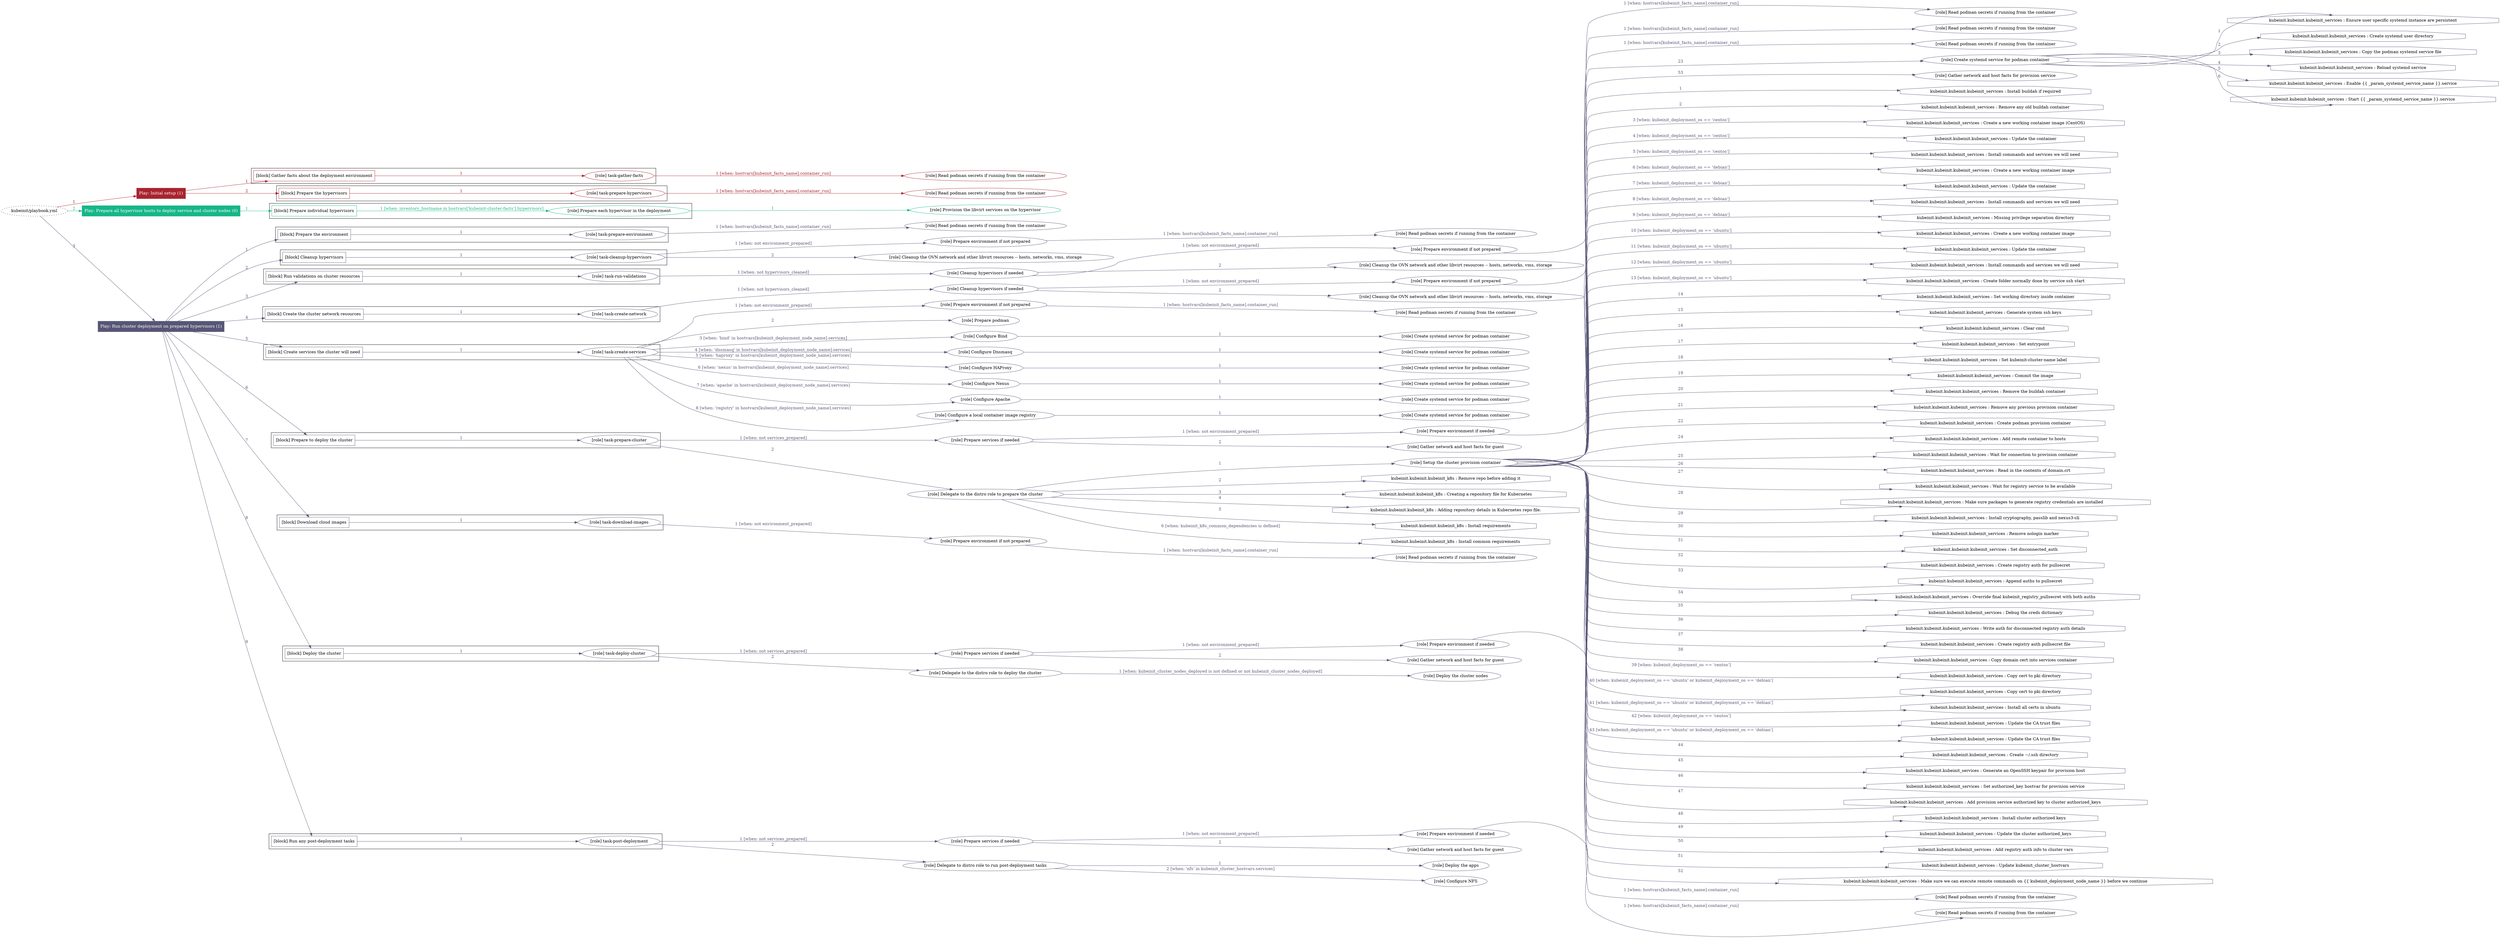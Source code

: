 digraph {
	graph [concentrate=true ordering=in rankdir=LR ratio=fill]
	edge [esep=5 sep=10]
	"kubeinit/playbook.yml" [id=root_node style=dotted]
	play_cd72dd1d [label="Play: Initial setup (1)" color="#a8242f" fontcolor="#ffffff" id=play_cd72dd1d shape=box style=filled tooltip=localhost]
	"kubeinit/playbook.yml" -> play_cd72dd1d [label="1 " color="#a8242f" fontcolor="#a8242f" id=edge_e5494b4c labeltooltip="1 " tooltip="1 "]
	subgraph "Read podman secrets if running from the container" {
		role_4c863072 [label="[role] Read podman secrets if running from the container" color="#a8242f" id=role_4c863072 tooltip="Read podman secrets if running from the container"]
	}
	subgraph "task-gather-facts" {
		role_996cd3c1 [label="[role] task-gather-facts" color="#a8242f" id=role_996cd3c1 tooltip="task-gather-facts"]
		role_996cd3c1 -> role_4c863072 [label="1 [when: hostvars[kubeinit_facts_name].container_run]" color="#a8242f" fontcolor="#a8242f" id=edge_4c3a2a74 labeltooltip="1 [when: hostvars[kubeinit_facts_name].container_run]" tooltip="1 [when: hostvars[kubeinit_facts_name].container_run]"]
	}
	subgraph "Read podman secrets if running from the container" {
		role_df6a55a6 [label="[role] Read podman secrets if running from the container" color="#a8242f" id=role_df6a55a6 tooltip="Read podman secrets if running from the container"]
	}
	subgraph "task-prepare-hypervisors" {
		role_aa57c25c [label="[role] task-prepare-hypervisors" color="#a8242f" id=role_aa57c25c tooltip="task-prepare-hypervisors"]
		role_aa57c25c -> role_df6a55a6 [label="1 [when: hostvars[kubeinit_facts_name].container_run]" color="#a8242f" fontcolor="#a8242f" id=edge_1b8b46d5 labeltooltip="1 [when: hostvars[kubeinit_facts_name].container_run]" tooltip="1 [when: hostvars[kubeinit_facts_name].container_run]"]
	}
	subgraph "Play: Initial setup (1)" {
		play_cd72dd1d -> block_5d47b219 [label=1 color="#a8242f" fontcolor="#a8242f" id=edge_23fa756b labeltooltip=1 tooltip=1]
		subgraph cluster_block_5d47b219 {
			block_5d47b219 [label="[block] Gather facts about the deployment environment" color="#a8242f" id=block_5d47b219 labeltooltip="Gather facts about the deployment environment" shape=box tooltip="Gather facts about the deployment environment"]
			block_5d47b219 -> role_996cd3c1 [label="1 " color="#a8242f" fontcolor="#a8242f" id=edge_129ba6f7 labeltooltip="1 " tooltip="1 "]
		}
		play_cd72dd1d -> block_2583bb77 [label=2 color="#a8242f" fontcolor="#a8242f" id=edge_6d9fb2d3 labeltooltip=2 tooltip=2]
		subgraph cluster_block_2583bb77 {
			block_2583bb77 [label="[block] Prepare the hypervisors" color="#a8242f" id=block_2583bb77 labeltooltip="Prepare the hypervisors" shape=box tooltip="Prepare the hypervisors"]
			block_2583bb77 -> role_aa57c25c [label="1 " color="#a8242f" fontcolor="#a8242f" id=edge_402207d4 labeltooltip="1 " tooltip="1 "]
		}
	}
	play_feddc369 [label="Play: Prepare all hypervisor hosts to deploy service and cluster nodes (0)" color="#16b688" fontcolor="#ffffff" id=play_feddc369 shape=box style=filled tooltip="Play: Prepare all hypervisor hosts to deploy service and cluster nodes (0)"]
	"kubeinit/playbook.yml" -> play_feddc369 [label="2 " color="#16b688" fontcolor="#16b688" id=edge_90c556c8 labeltooltip="2 " tooltip="2 "]
	subgraph "Provision the libvirt services on the hypervisor" {
		role_76df6952 [label="[role] Provision the libvirt services on the hypervisor" color="#16b688" id=role_76df6952 tooltip="Provision the libvirt services on the hypervisor"]
	}
	subgraph "Prepare each hypervisor in the deployment" {
		role_e875c70d [label="[role] Prepare each hypervisor in the deployment" color="#16b688" id=role_e875c70d tooltip="Prepare each hypervisor in the deployment"]
		role_e875c70d -> role_76df6952 [label="1 " color="#16b688" fontcolor="#16b688" id=edge_b70e9249 labeltooltip="1 " tooltip="1 "]
	}
	subgraph "Play: Prepare all hypervisor hosts to deploy service and cluster nodes (0)" {
		play_feddc369 -> block_c9def1d1 [label=1 color="#16b688" fontcolor="#16b688" id=edge_898e855c labeltooltip=1 tooltip=1]
		subgraph cluster_block_c9def1d1 {
			block_c9def1d1 [label="[block] Prepare individual hypervisors" color="#16b688" id=block_c9def1d1 labeltooltip="Prepare individual hypervisors" shape=box tooltip="Prepare individual hypervisors"]
			block_c9def1d1 -> role_e875c70d [label="1 [when: inventory_hostname in hostvars['kubeinit-cluster-facts'].hypervisors]" color="#16b688" fontcolor="#16b688" id=edge_5705e38c labeltooltip="1 [when: inventory_hostname in hostvars['kubeinit-cluster-facts'].hypervisors]" tooltip="1 [when: inventory_hostname in hostvars['kubeinit-cluster-facts'].hypervisors]"]
		}
	}
	play_e5cd2549 [label="Play: Run cluster deployment on prepared hypervisors (1)" color="#585676" fontcolor="#ffffff" id=play_e5cd2549 shape=box style=filled tooltip=localhost]
	"kubeinit/playbook.yml" -> play_e5cd2549 [label="3 " color="#585676" fontcolor="#585676" id=edge_40b9675b labeltooltip="3 " tooltip="3 "]
	subgraph "Read podman secrets if running from the container" {
		role_09ffed68 [label="[role] Read podman secrets if running from the container" color="#585676" id=role_09ffed68 tooltip="Read podman secrets if running from the container"]
	}
	subgraph "task-prepare-environment" {
		role_1dac5af7 [label="[role] task-prepare-environment" color="#585676" id=role_1dac5af7 tooltip="task-prepare-environment"]
		role_1dac5af7 -> role_09ffed68 [label="1 [when: hostvars[kubeinit_facts_name].container_run]" color="#585676" fontcolor="#585676" id=edge_00ee27f6 labeltooltip="1 [when: hostvars[kubeinit_facts_name].container_run]" tooltip="1 [when: hostvars[kubeinit_facts_name].container_run]"]
	}
	subgraph "Read podman secrets if running from the container" {
		role_e422db43 [label="[role] Read podman secrets if running from the container" color="#585676" id=role_e422db43 tooltip="Read podman secrets if running from the container"]
	}
	subgraph "Prepare environment if not prepared" {
		role_9ac5c891 [label="[role] Prepare environment if not prepared" color="#585676" id=role_9ac5c891 tooltip="Prepare environment if not prepared"]
		role_9ac5c891 -> role_e422db43 [label="1 [when: hostvars[kubeinit_facts_name].container_run]" color="#585676" fontcolor="#585676" id=edge_61288c1a labeltooltip="1 [when: hostvars[kubeinit_facts_name].container_run]" tooltip="1 [when: hostvars[kubeinit_facts_name].container_run]"]
	}
	subgraph "Cleanup the OVN network and other libvirt resources -- hosts, networks, vms, storage" {
		role_e82562cb [label="[role] Cleanup the OVN network and other libvirt resources -- hosts, networks, vms, storage" color="#585676" id=role_e82562cb tooltip="Cleanup the OVN network and other libvirt resources -- hosts, networks, vms, storage"]
	}
	subgraph "task-cleanup-hypervisors" {
		role_ae0a4874 [label="[role] task-cleanup-hypervisors" color="#585676" id=role_ae0a4874 tooltip="task-cleanup-hypervisors"]
		role_ae0a4874 -> role_9ac5c891 [label="1 [when: not environment_prepared]" color="#585676" fontcolor="#585676" id=edge_6000e327 labeltooltip="1 [when: not environment_prepared]" tooltip="1 [when: not environment_prepared]"]
		role_ae0a4874 -> role_e82562cb [label="2 " color="#585676" fontcolor="#585676" id=edge_14b9bda5 labeltooltip="2 " tooltip="2 "]
	}
	subgraph "Read podman secrets if running from the container" {
		role_38413271 [label="[role] Read podman secrets if running from the container" color="#585676" id=role_38413271 tooltip="Read podman secrets if running from the container"]
	}
	subgraph "Prepare environment if not prepared" {
		role_466ea123 [label="[role] Prepare environment if not prepared" color="#585676" id=role_466ea123 tooltip="Prepare environment if not prepared"]
		role_466ea123 -> role_38413271 [label="1 [when: hostvars[kubeinit_facts_name].container_run]" color="#585676" fontcolor="#585676" id=edge_a0779a1b labeltooltip="1 [when: hostvars[kubeinit_facts_name].container_run]" tooltip="1 [when: hostvars[kubeinit_facts_name].container_run]"]
	}
	subgraph "Cleanup the OVN network and other libvirt resources -- hosts, networks, vms, storage" {
		role_0356725d [label="[role] Cleanup the OVN network and other libvirt resources -- hosts, networks, vms, storage" color="#585676" id=role_0356725d tooltip="Cleanup the OVN network and other libvirt resources -- hosts, networks, vms, storage"]
	}
	subgraph "Cleanup hypervisors if needed" {
		role_9fa0a54f [label="[role] Cleanup hypervisors if needed" color="#585676" id=role_9fa0a54f tooltip="Cleanup hypervisors if needed"]
		role_9fa0a54f -> role_466ea123 [label="1 [when: not environment_prepared]" color="#585676" fontcolor="#585676" id=edge_c0a2416a labeltooltip="1 [when: not environment_prepared]" tooltip="1 [when: not environment_prepared]"]
		role_9fa0a54f -> role_0356725d [label="2 " color="#585676" fontcolor="#585676" id=edge_14e7b94d labeltooltip="2 " tooltip="2 "]
	}
	subgraph "task-run-validations" {
		role_3637f26f [label="[role] task-run-validations" color="#585676" id=role_3637f26f tooltip="task-run-validations"]
		role_3637f26f -> role_9fa0a54f [label="1 [when: not hypervisors_cleaned]" color="#585676" fontcolor="#585676" id=edge_800a7792 labeltooltip="1 [when: not hypervisors_cleaned]" tooltip="1 [when: not hypervisors_cleaned]"]
	}
	subgraph "Read podman secrets if running from the container" {
		role_0943946f [label="[role] Read podman secrets if running from the container" color="#585676" id=role_0943946f tooltip="Read podman secrets if running from the container"]
	}
	subgraph "Prepare environment if not prepared" {
		role_4c39bb1d [label="[role] Prepare environment if not prepared" color="#585676" id=role_4c39bb1d tooltip="Prepare environment if not prepared"]
		role_4c39bb1d -> role_0943946f [label="1 [when: hostvars[kubeinit_facts_name].container_run]" color="#585676" fontcolor="#585676" id=edge_c3d75216 labeltooltip="1 [when: hostvars[kubeinit_facts_name].container_run]" tooltip="1 [when: hostvars[kubeinit_facts_name].container_run]"]
	}
	subgraph "Cleanup the OVN network and other libvirt resources -- hosts, networks, vms, storage" {
		role_77233151 [label="[role] Cleanup the OVN network and other libvirt resources -- hosts, networks, vms, storage" color="#585676" id=role_77233151 tooltip="Cleanup the OVN network and other libvirt resources -- hosts, networks, vms, storage"]
	}
	subgraph "Cleanup hypervisors if needed" {
		role_59049aa9 [label="[role] Cleanup hypervisors if needed" color="#585676" id=role_59049aa9 tooltip="Cleanup hypervisors if needed"]
		role_59049aa9 -> role_4c39bb1d [label="1 [when: not environment_prepared]" color="#585676" fontcolor="#585676" id=edge_a4effac4 labeltooltip="1 [when: not environment_prepared]" tooltip="1 [when: not environment_prepared]"]
		role_59049aa9 -> role_77233151 [label="2 " color="#585676" fontcolor="#585676" id=edge_52ed7f1d labeltooltip="2 " tooltip="2 "]
	}
	subgraph "task-create-network" {
		role_bf058005 [label="[role] task-create-network" color="#585676" id=role_bf058005 tooltip="task-create-network"]
		role_bf058005 -> role_59049aa9 [label="1 [when: not hypervisors_cleaned]" color="#585676" fontcolor="#585676" id=edge_cb07a8a3 labeltooltip="1 [when: not hypervisors_cleaned]" tooltip="1 [when: not hypervisors_cleaned]"]
	}
	subgraph "Read podman secrets if running from the container" {
		role_9ef3e3b5 [label="[role] Read podman secrets if running from the container" color="#585676" id=role_9ef3e3b5 tooltip="Read podman secrets if running from the container"]
	}
	subgraph "Prepare environment if not prepared" {
		role_c9456f36 [label="[role] Prepare environment if not prepared" color="#585676" id=role_c9456f36 tooltip="Prepare environment if not prepared"]
		role_c9456f36 -> role_9ef3e3b5 [label="1 [when: hostvars[kubeinit_facts_name].container_run]" color="#585676" fontcolor="#585676" id=edge_3e6d04be labeltooltip="1 [when: hostvars[kubeinit_facts_name].container_run]" tooltip="1 [when: hostvars[kubeinit_facts_name].container_run]"]
	}
	subgraph "Prepare podman" {
		role_6694da4c [label="[role] Prepare podman" color="#585676" id=role_6694da4c tooltip="Prepare podman"]
	}
	subgraph "Create systemd service for podman container" {
		role_777805ca [label="[role] Create systemd service for podman container" color="#585676" id=role_777805ca tooltip="Create systemd service for podman container"]
	}
	subgraph "Configure Bind" {
		role_699c957e [label="[role] Configure Bind" color="#585676" id=role_699c957e tooltip="Configure Bind"]
		role_699c957e -> role_777805ca [label="1 " color="#585676" fontcolor="#585676" id=edge_8608d432 labeltooltip="1 " tooltip="1 "]
	}
	subgraph "Create systemd service for podman container" {
		role_7207a491 [label="[role] Create systemd service for podman container" color="#585676" id=role_7207a491 tooltip="Create systemd service for podman container"]
	}
	subgraph "Configure Dnsmasq" {
		role_0eb9e709 [label="[role] Configure Dnsmasq" color="#585676" id=role_0eb9e709 tooltip="Configure Dnsmasq"]
		role_0eb9e709 -> role_7207a491 [label="1 " color="#585676" fontcolor="#585676" id=edge_a1163501 labeltooltip="1 " tooltip="1 "]
	}
	subgraph "Create systemd service for podman container" {
		role_e81bb6d6 [label="[role] Create systemd service for podman container" color="#585676" id=role_e81bb6d6 tooltip="Create systemd service for podman container"]
	}
	subgraph "Configure HAProxy" {
		role_b479b0e4 [label="[role] Configure HAProxy" color="#585676" id=role_b479b0e4 tooltip="Configure HAProxy"]
		role_b479b0e4 -> role_e81bb6d6 [label="1 " color="#585676" fontcolor="#585676" id=edge_6f49cf39 labeltooltip="1 " tooltip="1 "]
	}
	subgraph "Create systemd service for podman container" {
		role_d16acc83 [label="[role] Create systemd service for podman container" color="#585676" id=role_d16acc83 tooltip="Create systemd service for podman container"]
	}
	subgraph "Configure Nexus" {
		role_49b815fb [label="[role] Configure Nexus" color="#585676" id=role_49b815fb tooltip="Configure Nexus"]
		role_49b815fb -> role_d16acc83 [label="1 " color="#585676" fontcolor="#585676" id=edge_4e15fc1c labeltooltip="1 " tooltip="1 "]
	}
	subgraph "Create systemd service for podman container" {
		role_2cf8337c [label="[role] Create systemd service for podman container" color="#585676" id=role_2cf8337c tooltip="Create systemd service for podman container"]
	}
	subgraph "Configure Apache" {
		role_8fd2a431 [label="[role] Configure Apache" color="#585676" id=role_8fd2a431 tooltip="Configure Apache"]
		role_8fd2a431 -> role_2cf8337c [label="1 " color="#585676" fontcolor="#585676" id=edge_f3a41fd4 labeltooltip="1 " tooltip="1 "]
	}
	subgraph "Create systemd service for podman container" {
		role_ef04ecea [label="[role] Create systemd service for podman container" color="#585676" id=role_ef04ecea tooltip="Create systemd service for podman container"]
	}
	subgraph "Configure a local container image registry" {
		role_9e0ca873 [label="[role] Configure a local container image registry" color="#585676" id=role_9e0ca873 tooltip="Configure a local container image registry"]
		role_9e0ca873 -> role_ef04ecea [label="1 " color="#585676" fontcolor="#585676" id=edge_c5b51afe labeltooltip="1 " tooltip="1 "]
	}
	subgraph "task-create-services" {
		role_7a157bcd [label="[role] task-create-services" color="#585676" id=role_7a157bcd tooltip="task-create-services"]
		role_7a157bcd -> role_c9456f36 [label="1 [when: not environment_prepared]" color="#585676" fontcolor="#585676" id=edge_94b56787 labeltooltip="1 [when: not environment_prepared]" tooltip="1 [when: not environment_prepared]"]
		role_7a157bcd -> role_6694da4c [label="2 " color="#585676" fontcolor="#585676" id=edge_8c44c129 labeltooltip="2 " tooltip="2 "]
		role_7a157bcd -> role_699c957e [label="3 [when: 'bind' in hostvars[kubeinit_deployment_node_name].services]" color="#585676" fontcolor="#585676" id=edge_047129ce labeltooltip="3 [when: 'bind' in hostvars[kubeinit_deployment_node_name].services]" tooltip="3 [when: 'bind' in hostvars[kubeinit_deployment_node_name].services]"]
		role_7a157bcd -> role_0eb9e709 [label="4 [when: 'dnsmasq' in hostvars[kubeinit_deployment_node_name].services]" color="#585676" fontcolor="#585676" id=edge_68476da8 labeltooltip="4 [when: 'dnsmasq' in hostvars[kubeinit_deployment_node_name].services]" tooltip="4 [when: 'dnsmasq' in hostvars[kubeinit_deployment_node_name].services]"]
		role_7a157bcd -> role_b479b0e4 [label="5 [when: 'haproxy' in hostvars[kubeinit_deployment_node_name].services]" color="#585676" fontcolor="#585676" id=edge_71a7054b labeltooltip="5 [when: 'haproxy' in hostvars[kubeinit_deployment_node_name].services]" tooltip="5 [when: 'haproxy' in hostvars[kubeinit_deployment_node_name].services]"]
		role_7a157bcd -> role_49b815fb [label="6 [when: 'nexus' in hostvars[kubeinit_deployment_node_name].services]" color="#585676" fontcolor="#585676" id=edge_c00f8d44 labeltooltip="6 [when: 'nexus' in hostvars[kubeinit_deployment_node_name].services]" tooltip="6 [when: 'nexus' in hostvars[kubeinit_deployment_node_name].services]"]
		role_7a157bcd -> role_8fd2a431 [label="7 [when: 'apache' in hostvars[kubeinit_deployment_node_name].services]" color="#585676" fontcolor="#585676" id=edge_f127d96f labeltooltip="7 [when: 'apache' in hostvars[kubeinit_deployment_node_name].services]" tooltip="7 [when: 'apache' in hostvars[kubeinit_deployment_node_name].services]"]
		role_7a157bcd -> role_9e0ca873 [label="8 [when: 'registry' in hostvars[kubeinit_deployment_node_name].services]" color="#585676" fontcolor="#585676" id=edge_9d3063e6 labeltooltip="8 [when: 'registry' in hostvars[kubeinit_deployment_node_name].services]" tooltip="8 [when: 'registry' in hostvars[kubeinit_deployment_node_name].services]"]
	}
	subgraph "Read podman secrets if running from the container" {
		role_522902b4 [label="[role] Read podman secrets if running from the container" color="#585676" id=role_522902b4 tooltip="Read podman secrets if running from the container"]
	}
	subgraph "Prepare environment if needed" {
		role_7228bc8c [label="[role] Prepare environment if needed" color="#585676" id=role_7228bc8c tooltip="Prepare environment if needed"]
		role_7228bc8c -> role_522902b4 [label="1 [when: hostvars[kubeinit_facts_name].container_run]" color="#585676" fontcolor="#585676" id=edge_cb9e2836 labeltooltip="1 [when: hostvars[kubeinit_facts_name].container_run]" tooltip="1 [when: hostvars[kubeinit_facts_name].container_run]"]
	}
	subgraph "Gather network and host facts for guest" {
		role_232a7e7a [label="[role] Gather network and host facts for guest" color="#585676" id=role_232a7e7a tooltip="Gather network and host facts for guest"]
	}
	subgraph "Prepare services if needed" {
		role_f1c9aeb8 [label="[role] Prepare services if needed" color="#585676" id=role_f1c9aeb8 tooltip="Prepare services if needed"]
		role_f1c9aeb8 -> role_7228bc8c [label="1 [when: not environment_prepared]" color="#585676" fontcolor="#585676" id=edge_1114816f labeltooltip="1 [when: not environment_prepared]" tooltip="1 [when: not environment_prepared]"]
		role_f1c9aeb8 -> role_232a7e7a [label="2 " color="#585676" fontcolor="#585676" id=edge_9a815a71 labeltooltip="2 " tooltip="2 "]
	}
	subgraph "Create systemd service for podman container" {
		role_ca862a5b [label="[role] Create systemd service for podman container" color="#585676" id=role_ca862a5b tooltip="Create systemd service for podman container"]
		task_c65a7d6b [label="kubeinit.kubeinit.kubeinit_services : Ensure user specific systemd instance are persistent" color="#585676" id=task_c65a7d6b shape=octagon tooltip="kubeinit.kubeinit.kubeinit_services : Ensure user specific systemd instance are persistent"]
		role_ca862a5b -> task_c65a7d6b [label="1 " color="#585676" fontcolor="#585676" id=edge_284bf04b labeltooltip="1 " tooltip="1 "]
		task_1008f7fb [label="kubeinit.kubeinit.kubeinit_services : Create systemd user directory" color="#585676" id=task_1008f7fb shape=octagon tooltip="kubeinit.kubeinit.kubeinit_services : Create systemd user directory"]
		role_ca862a5b -> task_1008f7fb [label="2 " color="#585676" fontcolor="#585676" id=edge_7aa611c1 labeltooltip="2 " tooltip="2 "]
		task_41746ea1 [label="kubeinit.kubeinit.kubeinit_services : Copy the podman systemd service file" color="#585676" id=task_41746ea1 shape=octagon tooltip="kubeinit.kubeinit.kubeinit_services : Copy the podman systemd service file"]
		role_ca862a5b -> task_41746ea1 [label="3 " color="#585676" fontcolor="#585676" id=edge_4df3065e labeltooltip="3 " tooltip="3 "]
		task_11649efe [label="kubeinit.kubeinit.kubeinit_services : Reload systemd service" color="#585676" id=task_11649efe shape=octagon tooltip="kubeinit.kubeinit.kubeinit_services : Reload systemd service"]
		role_ca862a5b -> task_11649efe [label="4 " color="#585676" fontcolor="#585676" id=edge_d719f854 labeltooltip="4 " tooltip="4 "]
		task_8dc61751 [label="kubeinit.kubeinit.kubeinit_services : Enable {{ _param_systemd_service_name }}.service" color="#585676" id=task_8dc61751 shape=octagon tooltip="kubeinit.kubeinit.kubeinit_services : Enable {{ _param_systemd_service_name }}.service"]
		role_ca862a5b -> task_8dc61751 [label="5 " color="#585676" fontcolor="#585676" id=edge_d4f38c9c labeltooltip="5 " tooltip="5 "]
		task_6b3867ec [label="kubeinit.kubeinit.kubeinit_services : Start {{ _param_systemd_service_name }}.service" color="#585676" id=task_6b3867ec shape=octagon tooltip="kubeinit.kubeinit.kubeinit_services : Start {{ _param_systemd_service_name }}.service"]
		role_ca862a5b -> task_6b3867ec [label="6 " color="#585676" fontcolor="#585676" id=edge_0424d589 labeltooltip="6 " tooltip="6 "]
	}
	subgraph "Gather network and host facts for provision service" {
		role_1c1e1d95 [label="[role] Gather network and host facts for provision service" color="#585676" id=role_1c1e1d95 tooltip="Gather network and host facts for provision service"]
	}
	subgraph "Setup the cluster provision container" {
		role_1a711811 [label="[role] Setup the cluster provision container" color="#585676" id=role_1a711811 tooltip="Setup the cluster provision container"]
		task_55449bb2 [label="kubeinit.kubeinit.kubeinit_services : Install buildah if required" color="#585676" id=task_55449bb2 shape=octagon tooltip="kubeinit.kubeinit.kubeinit_services : Install buildah if required"]
		role_1a711811 -> task_55449bb2 [label="1 " color="#585676" fontcolor="#585676" id=edge_d1d47363 labeltooltip="1 " tooltip="1 "]
		task_08847288 [label="kubeinit.kubeinit.kubeinit_services : Remove any old buildah container" color="#585676" id=task_08847288 shape=octagon tooltip="kubeinit.kubeinit.kubeinit_services : Remove any old buildah container"]
		role_1a711811 -> task_08847288 [label="2 " color="#585676" fontcolor="#585676" id=edge_c22484b9 labeltooltip="2 " tooltip="2 "]
		task_b20bd781 [label="kubeinit.kubeinit.kubeinit_services : Create a new working container image (CentOS)" color="#585676" id=task_b20bd781 shape=octagon tooltip="kubeinit.kubeinit.kubeinit_services : Create a new working container image (CentOS)"]
		role_1a711811 -> task_b20bd781 [label="3 [when: kubeinit_deployment_os == 'centos']" color="#585676" fontcolor="#585676" id=edge_c838f1db labeltooltip="3 [when: kubeinit_deployment_os == 'centos']" tooltip="3 [when: kubeinit_deployment_os == 'centos']"]
		task_d2f1914b [label="kubeinit.kubeinit.kubeinit_services : Update the container" color="#585676" id=task_d2f1914b shape=octagon tooltip="kubeinit.kubeinit.kubeinit_services : Update the container"]
		role_1a711811 -> task_d2f1914b [label="4 [when: kubeinit_deployment_os == 'centos']" color="#585676" fontcolor="#585676" id=edge_4e0be350 labeltooltip="4 [when: kubeinit_deployment_os == 'centos']" tooltip="4 [when: kubeinit_deployment_os == 'centos']"]
		task_0c0383f1 [label="kubeinit.kubeinit.kubeinit_services : Install commands and services we will need" color="#585676" id=task_0c0383f1 shape=octagon tooltip="kubeinit.kubeinit.kubeinit_services : Install commands and services we will need"]
		role_1a711811 -> task_0c0383f1 [label="5 [when: kubeinit_deployment_os == 'centos']" color="#585676" fontcolor="#585676" id=edge_e1097504 labeltooltip="5 [when: kubeinit_deployment_os == 'centos']" tooltip="5 [when: kubeinit_deployment_os == 'centos']"]
		task_cfce95ef [label="kubeinit.kubeinit.kubeinit_services : Create a new working container image" color="#585676" id=task_cfce95ef shape=octagon tooltip="kubeinit.kubeinit.kubeinit_services : Create a new working container image"]
		role_1a711811 -> task_cfce95ef [label="6 [when: kubeinit_deployment_os == 'debian']" color="#585676" fontcolor="#585676" id=edge_c0bfb2e9 labeltooltip="6 [when: kubeinit_deployment_os == 'debian']" tooltip="6 [when: kubeinit_deployment_os == 'debian']"]
		task_cff63873 [label="kubeinit.kubeinit.kubeinit_services : Update the container" color="#585676" id=task_cff63873 shape=octagon tooltip="kubeinit.kubeinit.kubeinit_services : Update the container"]
		role_1a711811 -> task_cff63873 [label="7 [when: kubeinit_deployment_os == 'debian']" color="#585676" fontcolor="#585676" id=edge_a7912c6c labeltooltip="7 [when: kubeinit_deployment_os == 'debian']" tooltip="7 [when: kubeinit_deployment_os == 'debian']"]
		task_8533802c [label="kubeinit.kubeinit.kubeinit_services : Install commands and services we will need" color="#585676" id=task_8533802c shape=octagon tooltip="kubeinit.kubeinit.kubeinit_services : Install commands and services we will need"]
		role_1a711811 -> task_8533802c [label="8 [when: kubeinit_deployment_os == 'debian']" color="#585676" fontcolor="#585676" id=edge_87810b0b labeltooltip="8 [when: kubeinit_deployment_os == 'debian']" tooltip="8 [when: kubeinit_deployment_os == 'debian']"]
		task_31bad5de [label="kubeinit.kubeinit.kubeinit_services : Missing privilege separation directory" color="#585676" id=task_31bad5de shape=octagon tooltip="kubeinit.kubeinit.kubeinit_services : Missing privilege separation directory"]
		role_1a711811 -> task_31bad5de [label="9 [when: kubeinit_deployment_os == 'debian']" color="#585676" fontcolor="#585676" id=edge_9b6640f8 labeltooltip="9 [when: kubeinit_deployment_os == 'debian']" tooltip="9 [when: kubeinit_deployment_os == 'debian']"]
		task_f65e1016 [label="kubeinit.kubeinit.kubeinit_services : Create a new working container image" color="#585676" id=task_f65e1016 shape=octagon tooltip="kubeinit.kubeinit.kubeinit_services : Create a new working container image"]
		role_1a711811 -> task_f65e1016 [label="10 [when: kubeinit_deployment_os == 'ubuntu']" color="#585676" fontcolor="#585676" id=edge_8b769b08 labeltooltip="10 [when: kubeinit_deployment_os == 'ubuntu']" tooltip="10 [when: kubeinit_deployment_os == 'ubuntu']"]
		task_f69c29a5 [label="kubeinit.kubeinit.kubeinit_services : Update the container" color="#585676" id=task_f69c29a5 shape=octagon tooltip="kubeinit.kubeinit.kubeinit_services : Update the container"]
		role_1a711811 -> task_f69c29a5 [label="11 [when: kubeinit_deployment_os == 'ubuntu']" color="#585676" fontcolor="#585676" id=edge_a3bb3329 labeltooltip="11 [when: kubeinit_deployment_os == 'ubuntu']" tooltip="11 [when: kubeinit_deployment_os == 'ubuntu']"]
		task_d3e7bdd6 [label="kubeinit.kubeinit.kubeinit_services : Install commands and services we will need" color="#585676" id=task_d3e7bdd6 shape=octagon tooltip="kubeinit.kubeinit.kubeinit_services : Install commands and services we will need"]
		role_1a711811 -> task_d3e7bdd6 [label="12 [when: kubeinit_deployment_os == 'ubuntu']" color="#585676" fontcolor="#585676" id=edge_5f8ae6c4 labeltooltip="12 [when: kubeinit_deployment_os == 'ubuntu']" tooltip="12 [when: kubeinit_deployment_os == 'ubuntu']"]
		task_fe936bff [label="kubeinit.kubeinit.kubeinit_services : Create folder normally done by service ssh start" color="#585676" id=task_fe936bff shape=octagon tooltip="kubeinit.kubeinit.kubeinit_services : Create folder normally done by service ssh start"]
		role_1a711811 -> task_fe936bff [label="13 [when: kubeinit_deployment_os == 'ubuntu']" color="#585676" fontcolor="#585676" id=edge_5a36e25f labeltooltip="13 [when: kubeinit_deployment_os == 'ubuntu']" tooltip="13 [when: kubeinit_deployment_os == 'ubuntu']"]
		task_69a5e671 [label="kubeinit.kubeinit.kubeinit_services : Set working directory inside container" color="#585676" id=task_69a5e671 shape=octagon tooltip="kubeinit.kubeinit.kubeinit_services : Set working directory inside container"]
		role_1a711811 -> task_69a5e671 [label="14 " color="#585676" fontcolor="#585676" id=edge_1088a3f5 labeltooltip="14 " tooltip="14 "]
		task_f5032c0a [label="kubeinit.kubeinit.kubeinit_services : Generate system ssh keys" color="#585676" id=task_f5032c0a shape=octagon tooltip="kubeinit.kubeinit.kubeinit_services : Generate system ssh keys"]
		role_1a711811 -> task_f5032c0a [label="15 " color="#585676" fontcolor="#585676" id=edge_7f60d6dd labeltooltip="15 " tooltip="15 "]
		task_dc5c44f2 [label="kubeinit.kubeinit.kubeinit_services : Clear cmd" color="#585676" id=task_dc5c44f2 shape=octagon tooltip="kubeinit.kubeinit.kubeinit_services : Clear cmd"]
		role_1a711811 -> task_dc5c44f2 [label="16 " color="#585676" fontcolor="#585676" id=edge_3a1f4084 labeltooltip="16 " tooltip="16 "]
		task_9fd21e73 [label="kubeinit.kubeinit.kubeinit_services : Set entrypoint" color="#585676" id=task_9fd21e73 shape=octagon tooltip="kubeinit.kubeinit.kubeinit_services : Set entrypoint"]
		role_1a711811 -> task_9fd21e73 [label="17 " color="#585676" fontcolor="#585676" id=edge_fbd9eb63 labeltooltip="17 " tooltip="17 "]
		task_3d0a4ae1 [label="kubeinit.kubeinit.kubeinit_services : Set kubeinit-cluster-name label" color="#585676" id=task_3d0a4ae1 shape=octagon tooltip="kubeinit.kubeinit.kubeinit_services : Set kubeinit-cluster-name label"]
		role_1a711811 -> task_3d0a4ae1 [label="18 " color="#585676" fontcolor="#585676" id=edge_fdfbd55d labeltooltip="18 " tooltip="18 "]
		task_ffde1b14 [label="kubeinit.kubeinit.kubeinit_services : Commit the image" color="#585676" id=task_ffde1b14 shape=octagon tooltip="kubeinit.kubeinit.kubeinit_services : Commit the image"]
		role_1a711811 -> task_ffde1b14 [label="19 " color="#585676" fontcolor="#585676" id=edge_f56870fd labeltooltip="19 " tooltip="19 "]
		task_45513d5b [label="kubeinit.kubeinit.kubeinit_services : Remove the buildah container" color="#585676" id=task_45513d5b shape=octagon tooltip="kubeinit.kubeinit.kubeinit_services : Remove the buildah container"]
		role_1a711811 -> task_45513d5b [label="20 " color="#585676" fontcolor="#585676" id=edge_aa2d7b8b labeltooltip="20 " tooltip="20 "]
		task_e4ed2e99 [label="kubeinit.kubeinit.kubeinit_services : Remove any previous provision container" color="#585676" id=task_e4ed2e99 shape=octagon tooltip="kubeinit.kubeinit.kubeinit_services : Remove any previous provision container"]
		role_1a711811 -> task_e4ed2e99 [label="21 " color="#585676" fontcolor="#585676" id=edge_eb202870 labeltooltip="21 " tooltip="21 "]
		task_5beefbab [label="kubeinit.kubeinit.kubeinit_services : Create podman provision container" color="#585676" id=task_5beefbab shape=octagon tooltip="kubeinit.kubeinit.kubeinit_services : Create podman provision container"]
		role_1a711811 -> task_5beefbab [label="22 " color="#585676" fontcolor="#585676" id=edge_952a6be2 labeltooltip="22 " tooltip="22 "]
		role_1a711811 -> role_ca862a5b [label="23 " color="#585676" fontcolor="#585676" id=edge_85f15ef8 labeltooltip="23 " tooltip="23 "]
		task_b63b5bb9 [label="kubeinit.kubeinit.kubeinit_services : Add remote container to hosts" color="#585676" id=task_b63b5bb9 shape=octagon tooltip="kubeinit.kubeinit.kubeinit_services : Add remote container to hosts"]
		role_1a711811 -> task_b63b5bb9 [label="24 " color="#585676" fontcolor="#585676" id=edge_6f7fed86 labeltooltip="24 " tooltip="24 "]
		task_e7849163 [label="kubeinit.kubeinit.kubeinit_services : Wait for connection to provision container" color="#585676" id=task_e7849163 shape=octagon tooltip="kubeinit.kubeinit.kubeinit_services : Wait for connection to provision container"]
		role_1a711811 -> task_e7849163 [label="25 " color="#585676" fontcolor="#585676" id=edge_3b9d9964 labeltooltip="25 " tooltip="25 "]
		task_58239c20 [label="kubeinit.kubeinit.kubeinit_services : Read in the contents of domain.crt" color="#585676" id=task_58239c20 shape=octagon tooltip="kubeinit.kubeinit.kubeinit_services : Read in the contents of domain.crt"]
		role_1a711811 -> task_58239c20 [label="26 " color="#585676" fontcolor="#585676" id=edge_b4695567 labeltooltip="26 " tooltip="26 "]
		task_1da4f395 [label="kubeinit.kubeinit.kubeinit_services : Wait for registry service to be available" color="#585676" id=task_1da4f395 shape=octagon tooltip="kubeinit.kubeinit.kubeinit_services : Wait for registry service to be available"]
		role_1a711811 -> task_1da4f395 [label="27 " color="#585676" fontcolor="#585676" id=edge_42b54e10 labeltooltip="27 " tooltip="27 "]
		task_0dbf5f6c [label="kubeinit.kubeinit.kubeinit_services : Make sure packages to generate registry credentials are installed" color="#585676" id=task_0dbf5f6c shape=octagon tooltip="kubeinit.kubeinit.kubeinit_services : Make sure packages to generate registry credentials are installed"]
		role_1a711811 -> task_0dbf5f6c [label="28 " color="#585676" fontcolor="#585676" id=edge_3b5ce16e labeltooltip="28 " tooltip="28 "]
		task_f10d09e6 [label="kubeinit.kubeinit.kubeinit_services : Install cryptography, passlib and nexus3-cli" color="#585676" id=task_f10d09e6 shape=octagon tooltip="kubeinit.kubeinit.kubeinit_services : Install cryptography, passlib and nexus3-cli"]
		role_1a711811 -> task_f10d09e6 [label="29 " color="#585676" fontcolor="#585676" id=edge_ccb31a5e labeltooltip="29 " tooltip="29 "]
		task_81f9dc75 [label="kubeinit.kubeinit.kubeinit_services : Remove nologin marker" color="#585676" id=task_81f9dc75 shape=octagon tooltip="kubeinit.kubeinit.kubeinit_services : Remove nologin marker"]
		role_1a711811 -> task_81f9dc75 [label="30 " color="#585676" fontcolor="#585676" id=edge_b057adee labeltooltip="30 " tooltip="30 "]
		task_b6dce5ce [label="kubeinit.kubeinit.kubeinit_services : Set disconnected_auth" color="#585676" id=task_b6dce5ce shape=octagon tooltip="kubeinit.kubeinit.kubeinit_services : Set disconnected_auth"]
		role_1a711811 -> task_b6dce5ce [label="31 " color="#585676" fontcolor="#585676" id=edge_a888bd5d labeltooltip="31 " tooltip="31 "]
		task_dbe070f1 [label="kubeinit.kubeinit.kubeinit_services : Create registry auth for pullsecret" color="#585676" id=task_dbe070f1 shape=octagon tooltip="kubeinit.kubeinit.kubeinit_services : Create registry auth for pullsecret"]
		role_1a711811 -> task_dbe070f1 [label="32 " color="#585676" fontcolor="#585676" id=edge_8c08df4f labeltooltip="32 " tooltip="32 "]
		task_98fae8c7 [label="kubeinit.kubeinit.kubeinit_services : Append auths to pullsecret" color="#585676" id=task_98fae8c7 shape=octagon tooltip="kubeinit.kubeinit.kubeinit_services : Append auths to pullsecret"]
		role_1a711811 -> task_98fae8c7 [label="33 " color="#585676" fontcolor="#585676" id=edge_ea213a48 labeltooltip="33 " tooltip="33 "]
		task_47c66077 [label="kubeinit.kubeinit.kubeinit_services : Override final kubeinit_registry_pullsecret with both auths" color="#585676" id=task_47c66077 shape=octagon tooltip="kubeinit.kubeinit.kubeinit_services : Override final kubeinit_registry_pullsecret with both auths"]
		role_1a711811 -> task_47c66077 [label="34 " color="#585676" fontcolor="#585676" id=edge_c5f5d91f labeltooltip="34 " tooltip="34 "]
		task_dde27e5f [label="kubeinit.kubeinit.kubeinit_services : Debug the creds dictionary" color="#585676" id=task_dde27e5f shape=octagon tooltip="kubeinit.kubeinit.kubeinit_services : Debug the creds dictionary"]
		role_1a711811 -> task_dde27e5f [label="35 " color="#585676" fontcolor="#585676" id=edge_9a93d341 labeltooltip="35 " tooltip="35 "]
		task_07cd908c [label="kubeinit.kubeinit.kubeinit_services : Write auth for disconnected registry auth details" color="#585676" id=task_07cd908c shape=octagon tooltip="kubeinit.kubeinit.kubeinit_services : Write auth for disconnected registry auth details"]
		role_1a711811 -> task_07cd908c [label="36 " color="#585676" fontcolor="#585676" id=edge_cfdbe387 labeltooltip="36 " tooltip="36 "]
		task_65ad7ec1 [label="kubeinit.kubeinit.kubeinit_services : Create registry auth pullsecret file" color="#585676" id=task_65ad7ec1 shape=octagon tooltip="kubeinit.kubeinit.kubeinit_services : Create registry auth pullsecret file"]
		role_1a711811 -> task_65ad7ec1 [label="37 " color="#585676" fontcolor="#585676" id=edge_2f1e4bcf labeltooltip="37 " tooltip="37 "]
		task_931489b8 [label="kubeinit.kubeinit.kubeinit_services : Copy domain cert into services container" color="#585676" id=task_931489b8 shape=octagon tooltip="kubeinit.kubeinit.kubeinit_services : Copy domain cert into services container"]
		role_1a711811 -> task_931489b8 [label="38 " color="#585676" fontcolor="#585676" id=edge_3294b210 labeltooltip="38 " tooltip="38 "]
		task_2d7f4075 [label="kubeinit.kubeinit.kubeinit_services : Copy cert to pki directory" color="#585676" id=task_2d7f4075 shape=octagon tooltip="kubeinit.kubeinit.kubeinit_services : Copy cert to pki directory"]
		role_1a711811 -> task_2d7f4075 [label="39 [when: kubeinit_deployment_os == 'centos']" color="#585676" fontcolor="#585676" id=edge_0f7eb344 labeltooltip="39 [when: kubeinit_deployment_os == 'centos']" tooltip="39 [when: kubeinit_deployment_os == 'centos']"]
		task_0cab420a [label="kubeinit.kubeinit.kubeinit_services : Copy cert to pki directory" color="#585676" id=task_0cab420a shape=octagon tooltip="kubeinit.kubeinit.kubeinit_services : Copy cert to pki directory"]
		role_1a711811 -> task_0cab420a [label="40 [when: kubeinit_deployment_os == 'ubuntu' or kubeinit_deployment_os == 'debian']" color="#585676" fontcolor="#585676" id=edge_3c07bb24 labeltooltip="40 [when: kubeinit_deployment_os == 'ubuntu' or kubeinit_deployment_os == 'debian']" tooltip="40 [when: kubeinit_deployment_os == 'ubuntu' or kubeinit_deployment_os == 'debian']"]
		task_3edef631 [label="kubeinit.kubeinit.kubeinit_services : Install all certs in ubuntu" color="#585676" id=task_3edef631 shape=octagon tooltip="kubeinit.kubeinit.kubeinit_services : Install all certs in ubuntu"]
		role_1a711811 -> task_3edef631 [label="41 [when: kubeinit_deployment_os == 'ubuntu' or kubeinit_deployment_os == 'debian']" color="#585676" fontcolor="#585676" id=edge_4c99868a labeltooltip="41 [when: kubeinit_deployment_os == 'ubuntu' or kubeinit_deployment_os == 'debian']" tooltip="41 [when: kubeinit_deployment_os == 'ubuntu' or kubeinit_deployment_os == 'debian']"]
		task_fc0c5953 [label="kubeinit.kubeinit.kubeinit_services : Update the CA trust files" color="#585676" id=task_fc0c5953 shape=octagon tooltip="kubeinit.kubeinit.kubeinit_services : Update the CA trust files"]
		role_1a711811 -> task_fc0c5953 [label="42 [when: kubeinit_deployment_os == 'centos']" color="#585676" fontcolor="#585676" id=edge_30e9c1d8 labeltooltip="42 [when: kubeinit_deployment_os == 'centos']" tooltip="42 [when: kubeinit_deployment_os == 'centos']"]
		task_702465d5 [label="kubeinit.kubeinit.kubeinit_services : Update the CA trust files" color="#585676" id=task_702465d5 shape=octagon tooltip="kubeinit.kubeinit.kubeinit_services : Update the CA trust files"]
		role_1a711811 -> task_702465d5 [label="43 [when: kubeinit_deployment_os == 'ubuntu' or kubeinit_deployment_os == 'debian']" color="#585676" fontcolor="#585676" id=edge_5447bb6a labeltooltip="43 [when: kubeinit_deployment_os == 'ubuntu' or kubeinit_deployment_os == 'debian']" tooltip="43 [when: kubeinit_deployment_os == 'ubuntu' or kubeinit_deployment_os == 'debian']"]
		task_fab638ce [label="kubeinit.kubeinit.kubeinit_services : Create ~/.ssh directory" color="#585676" id=task_fab638ce shape=octagon tooltip="kubeinit.kubeinit.kubeinit_services : Create ~/.ssh directory"]
		role_1a711811 -> task_fab638ce [label="44 " color="#585676" fontcolor="#585676" id=edge_ec5e7fde labeltooltip="44 " tooltip="44 "]
		task_e7350bc5 [label="kubeinit.kubeinit.kubeinit_services : Generate an OpenSSH keypair for provision host" color="#585676" id=task_e7350bc5 shape=octagon tooltip="kubeinit.kubeinit.kubeinit_services : Generate an OpenSSH keypair for provision host"]
		role_1a711811 -> task_e7350bc5 [label="45 " color="#585676" fontcolor="#585676" id=edge_a5f35083 labeltooltip="45 " tooltip="45 "]
		task_ff4fe98f [label="kubeinit.kubeinit.kubeinit_services : Set authorized_key hostvar for provision service" color="#585676" id=task_ff4fe98f shape=octagon tooltip="kubeinit.kubeinit.kubeinit_services : Set authorized_key hostvar for provision service"]
		role_1a711811 -> task_ff4fe98f [label="46 " color="#585676" fontcolor="#585676" id=edge_022245d9 labeltooltip="46 " tooltip="46 "]
		task_e1591c4b [label="kubeinit.kubeinit.kubeinit_services : Add provision service authorized key to cluster authorized_keys" color="#585676" id=task_e1591c4b shape=octagon tooltip="kubeinit.kubeinit.kubeinit_services : Add provision service authorized key to cluster authorized_keys"]
		role_1a711811 -> task_e1591c4b [label="47 " color="#585676" fontcolor="#585676" id=edge_cd3317b2 labeltooltip="47 " tooltip="47 "]
		task_83c4fb80 [label="kubeinit.kubeinit.kubeinit_services : Install cluster authorized keys" color="#585676" id=task_83c4fb80 shape=octagon tooltip="kubeinit.kubeinit.kubeinit_services : Install cluster authorized keys"]
		role_1a711811 -> task_83c4fb80 [label="48 " color="#585676" fontcolor="#585676" id=edge_449ccf2f labeltooltip="48 " tooltip="48 "]
		task_47b4ab4d [label="kubeinit.kubeinit.kubeinit_services : Update the cluster authorized_keys" color="#585676" id=task_47b4ab4d shape=octagon tooltip="kubeinit.kubeinit.kubeinit_services : Update the cluster authorized_keys"]
		role_1a711811 -> task_47b4ab4d [label="49 " color="#585676" fontcolor="#585676" id=edge_02b4ae49 labeltooltip="49 " tooltip="49 "]
		task_13a905f5 [label="kubeinit.kubeinit.kubeinit_services : Add registry auth info to cluster vars" color="#585676" id=task_13a905f5 shape=octagon tooltip="kubeinit.kubeinit.kubeinit_services : Add registry auth info to cluster vars"]
		role_1a711811 -> task_13a905f5 [label="50 " color="#585676" fontcolor="#585676" id=edge_83d4404d labeltooltip="50 " tooltip="50 "]
		task_1643698f [label="kubeinit.kubeinit.kubeinit_services : Update kubeinit_cluster_hostvars" color="#585676" id=task_1643698f shape=octagon tooltip="kubeinit.kubeinit.kubeinit_services : Update kubeinit_cluster_hostvars"]
		role_1a711811 -> task_1643698f [label="51 " color="#585676" fontcolor="#585676" id=edge_8016a268 labeltooltip="51 " tooltip="51 "]
		task_7abaa6f9 [label="kubeinit.kubeinit.kubeinit_services : Make sure we can execute remote commands on {{ kubeinit_deployment_node_name }} before we continue" color="#585676" id=task_7abaa6f9 shape=octagon tooltip="kubeinit.kubeinit.kubeinit_services : Make sure we can execute remote commands on {{ kubeinit_deployment_node_name }} before we continue"]
		role_1a711811 -> task_7abaa6f9 [label="52 " color="#585676" fontcolor="#585676" id=edge_f8c37f80 labeltooltip="52 " tooltip="52 "]
		role_1a711811 -> role_1c1e1d95 [label="53 " color="#585676" fontcolor="#585676" id=edge_ef741bdc labeltooltip="53 " tooltip="53 "]
	}
	subgraph "Delegate to the distro role to prepare the cluster" {
		role_43e1b403 [label="[role] Delegate to the distro role to prepare the cluster" color="#585676" id=role_43e1b403 tooltip="Delegate to the distro role to prepare the cluster"]
		role_43e1b403 -> role_1a711811 [label="1 " color="#585676" fontcolor="#585676" id=edge_523e560b labeltooltip="1 " tooltip="1 "]
		task_c68c1b6e [label="kubeinit.kubeinit.kubeinit_k8s : Remove repo before adding it" color="#585676" id=task_c68c1b6e shape=octagon tooltip="kubeinit.kubeinit.kubeinit_k8s : Remove repo before adding it"]
		role_43e1b403 -> task_c68c1b6e [label="2 " color="#585676" fontcolor="#585676" id=edge_9587faa7 labeltooltip="2 " tooltip="2 "]
		task_dbdedfcb [label="kubeinit.kubeinit.kubeinit_k8s : Creating a repository file for Kubernetes" color="#585676" id=task_dbdedfcb shape=octagon tooltip="kubeinit.kubeinit.kubeinit_k8s : Creating a repository file for Kubernetes"]
		role_43e1b403 -> task_dbdedfcb [label="3 " color="#585676" fontcolor="#585676" id=edge_02ec2a66 labeltooltip="3 " tooltip="3 "]
		task_378f3ca7 [label="kubeinit.kubeinit.kubeinit_k8s : Adding repository details in Kubernetes repo file." color="#585676" id=task_378f3ca7 shape=octagon tooltip="kubeinit.kubeinit.kubeinit_k8s : Adding repository details in Kubernetes repo file."]
		role_43e1b403 -> task_378f3ca7 [label="4 " color="#585676" fontcolor="#585676" id=edge_6362e54e labeltooltip="4 " tooltip="4 "]
		task_ef4f3a54 [label="kubeinit.kubeinit.kubeinit_k8s : Install requirements" color="#585676" id=task_ef4f3a54 shape=octagon tooltip="kubeinit.kubeinit.kubeinit_k8s : Install requirements"]
		role_43e1b403 -> task_ef4f3a54 [label="5 " color="#585676" fontcolor="#585676" id=edge_1833ae69 labeltooltip="5 " tooltip="5 "]
		task_39a93fd8 [label="kubeinit.kubeinit.kubeinit_k8s : Install common requirements" color="#585676" id=task_39a93fd8 shape=octagon tooltip="kubeinit.kubeinit.kubeinit_k8s : Install common requirements"]
		role_43e1b403 -> task_39a93fd8 [label="6 [when: kubeinit_k8s_common_dependencies is defined]" color="#585676" fontcolor="#585676" id=edge_885272e6 labeltooltip="6 [when: kubeinit_k8s_common_dependencies is defined]" tooltip="6 [when: kubeinit_k8s_common_dependencies is defined]"]
	}
	subgraph "task-prepare-cluster" {
		role_2a2c49aa [label="[role] task-prepare-cluster" color="#585676" id=role_2a2c49aa tooltip="task-prepare-cluster"]
		role_2a2c49aa -> role_f1c9aeb8 [label="1 [when: not services_prepared]" color="#585676" fontcolor="#585676" id=edge_94b3fd7e labeltooltip="1 [when: not services_prepared]" tooltip="1 [when: not services_prepared]"]
		role_2a2c49aa -> role_43e1b403 [label="2 " color="#585676" fontcolor="#585676" id=edge_2f0c2214 labeltooltip="2 " tooltip="2 "]
	}
	subgraph "Read podman secrets if running from the container" {
		role_b77621d0 [label="[role] Read podman secrets if running from the container" color="#585676" id=role_b77621d0 tooltip="Read podman secrets if running from the container"]
	}
	subgraph "Prepare environment if not prepared" {
		role_1222c10d [label="[role] Prepare environment if not prepared" color="#585676" id=role_1222c10d tooltip="Prepare environment if not prepared"]
		role_1222c10d -> role_b77621d0 [label="1 [when: hostvars[kubeinit_facts_name].container_run]" color="#585676" fontcolor="#585676" id=edge_e8f0bd2d labeltooltip="1 [when: hostvars[kubeinit_facts_name].container_run]" tooltip="1 [when: hostvars[kubeinit_facts_name].container_run]"]
	}
	subgraph "task-download-images" {
		role_8cf735fe [label="[role] task-download-images" color="#585676" id=role_8cf735fe tooltip="task-download-images"]
		role_8cf735fe -> role_1222c10d [label="1 [when: not environment_prepared]" color="#585676" fontcolor="#585676" id=edge_4ccd569a labeltooltip="1 [when: not environment_prepared]" tooltip="1 [when: not environment_prepared]"]
	}
	subgraph "Read podman secrets if running from the container" {
		role_01f4ecff [label="[role] Read podman secrets if running from the container" color="#585676" id=role_01f4ecff tooltip="Read podman secrets if running from the container"]
	}
	subgraph "Prepare environment if needed" {
		role_c8e91b52 [label="[role] Prepare environment if needed" color="#585676" id=role_c8e91b52 tooltip="Prepare environment if needed"]
		role_c8e91b52 -> role_01f4ecff [label="1 [when: hostvars[kubeinit_facts_name].container_run]" color="#585676" fontcolor="#585676" id=edge_b54da893 labeltooltip="1 [when: hostvars[kubeinit_facts_name].container_run]" tooltip="1 [when: hostvars[kubeinit_facts_name].container_run]"]
	}
	subgraph "Gather network and host facts for guest" {
		role_04807f38 [label="[role] Gather network and host facts for guest" color="#585676" id=role_04807f38 tooltip="Gather network and host facts for guest"]
	}
	subgraph "Prepare services if needed" {
		role_2104e304 [label="[role] Prepare services if needed" color="#585676" id=role_2104e304 tooltip="Prepare services if needed"]
		role_2104e304 -> role_c8e91b52 [label="1 [when: not environment_prepared]" color="#585676" fontcolor="#585676" id=edge_a538ec35 labeltooltip="1 [when: not environment_prepared]" tooltip="1 [when: not environment_prepared]"]
		role_2104e304 -> role_04807f38 [label="2 " color="#585676" fontcolor="#585676" id=edge_f02bbaf2 labeltooltip="2 " tooltip="2 "]
	}
	subgraph "Deploy the cluster nodes" {
		role_1a50d41c [label="[role] Deploy the cluster nodes" color="#585676" id=role_1a50d41c tooltip="Deploy the cluster nodes"]
	}
	subgraph "Delegate to the distro role to deploy the cluster" {
		role_a698e2bb [label="[role] Delegate to the distro role to deploy the cluster" color="#585676" id=role_a698e2bb tooltip="Delegate to the distro role to deploy the cluster"]
		role_a698e2bb -> role_1a50d41c [label="1 [when: kubeinit_cluster_nodes_deployed is not defined or not kubeinit_cluster_nodes_deployed]" color="#585676" fontcolor="#585676" id=edge_03a4f427 labeltooltip="1 [when: kubeinit_cluster_nodes_deployed is not defined or not kubeinit_cluster_nodes_deployed]" tooltip="1 [when: kubeinit_cluster_nodes_deployed is not defined or not kubeinit_cluster_nodes_deployed]"]
	}
	subgraph "task-deploy-cluster" {
		role_63e1a3e0 [label="[role] task-deploy-cluster" color="#585676" id=role_63e1a3e0 tooltip="task-deploy-cluster"]
		role_63e1a3e0 -> role_2104e304 [label="1 [when: not services_prepared]" color="#585676" fontcolor="#585676" id=edge_8320d37b labeltooltip="1 [when: not services_prepared]" tooltip="1 [when: not services_prepared]"]
		role_63e1a3e0 -> role_a698e2bb [label="2 " color="#585676" fontcolor="#585676" id=edge_a801cde5 labeltooltip="2 " tooltip="2 "]
	}
	subgraph "Read podman secrets if running from the container" {
		role_997a66dd [label="[role] Read podman secrets if running from the container" color="#585676" id=role_997a66dd tooltip="Read podman secrets if running from the container"]
	}
	subgraph "Prepare environment if needed" {
		role_6c5212ff [label="[role] Prepare environment if needed" color="#585676" id=role_6c5212ff tooltip="Prepare environment if needed"]
		role_6c5212ff -> role_997a66dd [label="1 [when: hostvars[kubeinit_facts_name].container_run]" color="#585676" fontcolor="#585676" id=edge_ab348e6c labeltooltip="1 [when: hostvars[kubeinit_facts_name].container_run]" tooltip="1 [when: hostvars[kubeinit_facts_name].container_run]"]
	}
	subgraph "Gather network and host facts for guest" {
		role_277447da [label="[role] Gather network and host facts for guest" color="#585676" id=role_277447da tooltip="Gather network and host facts for guest"]
	}
	subgraph "Prepare services if needed" {
		role_9eb3d8c2 [label="[role] Prepare services if needed" color="#585676" id=role_9eb3d8c2 tooltip="Prepare services if needed"]
		role_9eb3d8c2 -> role_6c5212ff [label="1 [when: not environment_prepared]" color="#585676" fontcolor="#585676" id=edge_ac95286f labeltooltip="1 [when: not environment_prepared]" tooltip="1 [when: not environment_prepared]"]
		role_9eb3d8c2 -> role_277447da [label="2 " color="#585676" fontcolor="#585676" id=edge_5ea231f4 labeltooltip="2 " tooltip="2 "]
	}
	subgraph "Deploy the apps" {
		role_14558a3b [label="[role] Deploy the apps" color="#585676" id=role_14558a3b tooltip="Deploy the apps"]
	}
	subgraph "Configure NFS" {
		role_0df4b6ef [label="[role] Configure NFS" color="#585676" id=role_0df4b6ef tooltip="Configure NFS"]
	}
	subgraph "Delegate to distro role to run post-deployment tasks" {
		role_6aadc7a9 [label="[role] Delegate to distro role to run post-deployment tasks" color="#585676" id=role_6aadc7a9 tooltip="Delegate to distro role to run post-deployment tasks"]
		role_6aadc7a9 -> role_14558a3b [label="1 " color="#585676" fontcolor="#585676" id=edge_ca5151db labeltooltip="1 " tooltip="1 "]
		role_6aadc7a9 -> role_0df4b6ef [label="2 [when: 'nfs' in kubeinit_cluster_hostvars.services]" color="#585676" fontcolor="#585676" id=edge_956eea65 labeltooltip="2 [when: 'nfs' in kubeinit_cluster_hostvars.services]" tooltip="2 [when: 'nfs' in kubeinit_cluster_hostvars.services]"]
	}
	subgraph "task-post-deployment" {
		role_b442ba35 [label="[role] task-post-deployment" color="#585676" id=role_b442ba35 tooltip="task-post-deployment"]
		role_b442ba35 -> role_9eb3d8c2 [label="1 [when: not services_prepared]" color="#585676" fontcolor="#585676" id=edge_58ed44eb labeltooltip="1 [when: not services_prepared]" tooltip="1 [when: not services_prepared]"]
		role_b442ba35 -> role_6aadc7a9 [label="2 " color="#585676" fontcolor="#585676" id=edge_48108bf6 labeltooltip="2 " tooltip="2 "]
	}
	subgraph "Play: Run cluster deployment on prepared hypervisors (1)" {
		play_e5cd2549 -> block_15b58c54 [label=1 color="#585676" fontcolor="#585676" id=edge_9b649622 labeltooltip=1 tooltip=1]
		subgraph cluster_block_15b58c54 {
			block_15b58c54 [label="[block] Prepare the environment" color="#585676" id=block_15b58c54 labeltooltip="Prepare the environment" shape=box tooltip="Prepare the environment"]
			block_15b58c54 -> role_1dac5af7 [label="1 " color="#585676" fontcolor="#585676" id=edge_232adecb labeltooltip="1 " tooltip="1 "]
		}
		play_e5cd2549 -> block_a90c45bf [label=2 color="#585676" fontcolor="#585676" id=edge_6cff02f9 labeltooltip=2 tooltip=2]
		subgraph cluster_block_a90c45bf {
			block_a90c45bf [label="[block] Cleanup hypervisors" color="#585676" id=block_a90c45bf labeltooltip="Cleanup hypervisors" shape=box tooltip="Cleanup hypervisors"]
			block_a90c45bf -> role_ae0a4874 [label="1 " color="#585676" fontcolor="#585676" id=edge_22177bd3 labeltooltip="1 " tooltip="1 "]
		}
		play_e5cd2549 -> block_1dc1a766 [label=3 color="#585676" fontcolor="#585676" id=edge_ed28241d labeltooltip=3 tooltip=3]
		subgraph cluster_block_1dc1a766 {
			block_1dc1a766 [label="[block] Run validations on cluster resources" color="#585676" id=block_1dc1a766 labeltooltip="Run validations on cluster resources" shape=box tooltip="Run validations on cluster resources"]
			block_1dc1a766 -> role_3637f26f [label="1 " color="#585676" fontcolor="#585676" id=edge_d87848e7 labeltooltip="1 " tooltip="1 "]
		}
		play_e5cd2549 -> block_1763139b [label=4 color="#585676" fontcolor="#585676" id=edge_f6dc328e labeltooltip=4 tooltip=4]
		subgraph cluster_block_1763139b {
			block_1763139b [label="[block] Create the cluster network resources" color="#585676" id=block_1763139b labeltooltip="Create the cluster network resources" shape=box tooltip="Create the cluster network resources"]
			block_1763139b -> role_bf058005 [label="1 " color="#585676" fontcolor="#585676" id=edge_16241ee6 labeltooltip="1 " tooltip="1 "]
		}
		play_e5cd2549 -> block_f624bd0d [label=5 color="#585676" fontcolor="#585676" id=edge_3975857a labeltooltip=5 tooltip=5]
		subgraph cluster_block_f624bd0d {
			block_f624bd0d [label="[block] Create services the cluster will need" color="#585676" id=block_f624bd0d labeltooltip="Create services the cluster will need" shape=box tooltip="Create services the cluster will need"]
			block_f624bd0d -> role_7a157bcd [label="1 " color="#585676" fontcolor="#585676" id=edge_c1b25f53 labeltooltip="1 " tooltip="1 "]
		}
		play_e5cd2549 -> block_060568a9 [label=6 color="#585676" fontcolor="#585676" id=edge_59dcd6a1 labeltooltip=6 tooltip=6]
		subgraph cluster_block_060568a9 {
			block_060568a9 [label="[block] Prepare to deploy the cluster" color="#585676" id=block_060568a9 labeltooltip="Prepare to deploy the cluster" shape=box tooltip="Prepare to deploy the cluster"]
			block_060568a9 -> role_2a2c49aa [label="1 " color="#585676" fontcolor="#585676" id=edge_bf239098 labeltooltip="1 " tooltip="1 "]
		}
		play_e5cd2549 -> block_c7bc2cc1 [label=7 color="#585676" fontcolor="#585676" id=edge_73d4e7cd labeltooltip=7 tooltip=7]
		subgraph cluster_block_c7bc2cc1 {
			block_c7bc2cc1 [label="[block] Download cloud images" color="#585676" id=block_c7bc2cc1 labeltooltip="Download cloud images" shape=box tooltip="Download cloud images"]
			block_c7bc2cc1 -> role_8cf735fe [label="1 " color="#585676" fontcolor="#585676" id=edge_e0b4ed29 labeltooltip="1 " tooltip="1 "]
		}
		play_e5cd2549 -> block_39eeff14 [label=8 color="#585676" fontcolor="#585676" id=edge_3db15e32 labeltooltip=8 tooltip=8]
		subgraph cluster_block_39eeff14 {
			block_39eeff14 [label="[block] Deploy the cluster" color="#585676" id=block_39eeff14 labeltooltip="Deploy the cluster" shape=box tooltip="Deploy the cluster"]
			block_39eeff14 -> role_63e1a3e0 [label="1 " color="#585676" fontcolor="#585676" id=edge_7f82d8c4 labeltooltip="1 " tooltip="1 "]
		}
		play_e5cd2549 -> block_ab07d04f [label=9 color="#585676" fontcolor="#585676" id=edge_b0c400b3 labeltooltip=9 tooltip=9]
		subgraph cluster_block_ab07d04f {
			block_ab07d04f [label="[block] Run any post-deployment tasks" color="#585676" id=block_ab07d04f labeltooltip="Run any post-deployment tasks" shape=box tooltip="Run any post-deployment tasks"]
			block_ab07d04f -> role_b442ba35 [label="1 " color="#585676" fontcolor="#585676" id=edge_c66fadd5 labeltooltip="1 " tooltip="1 "]
		}
	}
}
